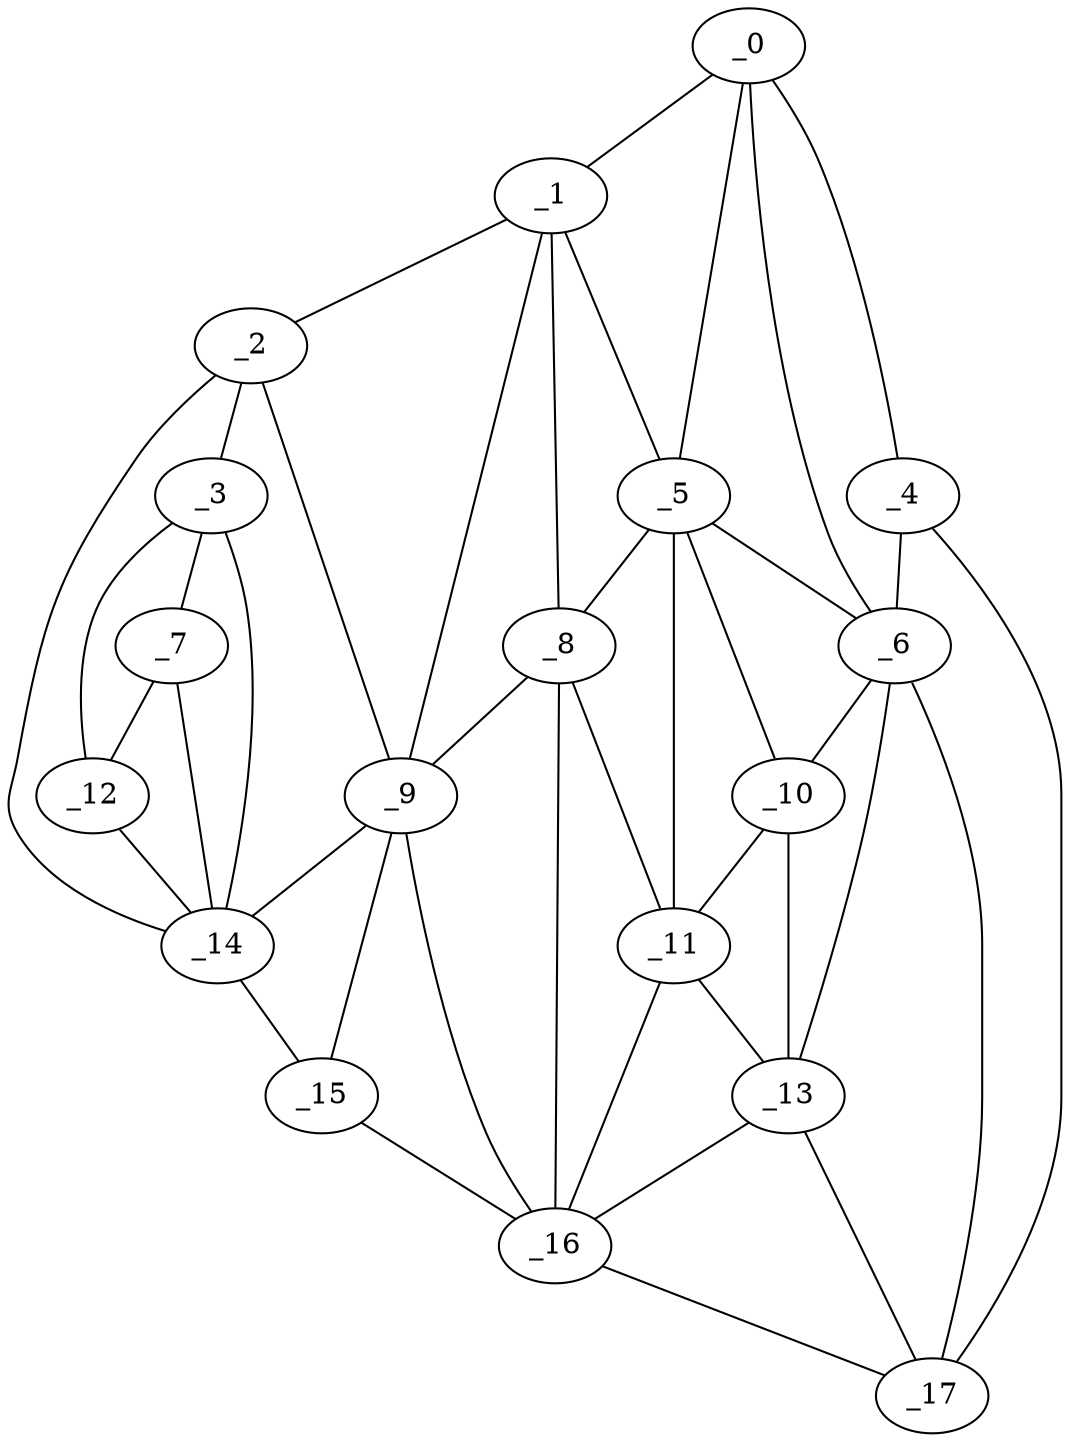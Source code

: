 graph "obj33__120.gxl" {
	_0	 [x=49,
		y=125];
	_1	 [x=51,
		y=56];
	_0 -- _1	 [valence=1];
	_4	 [x=55,
		y=125];
	_0 -- _4	 [valence=1];
	_5	 [x=65,
		y=101];
	_0 -- _5	 [valence=1];
	_6	 [x=65,
		y=111];
	_0 -- _6	 [valence=1];
	_2	 [x=52,
		y=50];
	_1 -- _2	 [valence=1];
	_1 -- _5	 [valence=2];
	_8	 [x=67,
		y=83];
	_1 -- _8	 [valence=2];
	_9	 [x=69,
		y=69];
	_1 -- _9	 [valence=1];
	_3	 [x=55,
		y=35];
	_2 -- _3	 [valence=1];
	_2 -- _9	 [valence=2];
	_14	 [x=80,
		y=46];
	_2 -- _14	 [valence=1];
	_7	 [x=66,
		y=2];
	_3 -- _7	 [valence=1];
	_12	 [x=76,
		y=34];
	_3 -- _12	 [valence=2];
	_3 -- _14	 [valence=2];
	_4 -- _6	 [valence=2];
	_17	 [x=80,
		y=116];
	_4 -- _17	 [valence=1];
	_5 -- _6	 [valence=2];
	_5 -- _8	 [valence=1];
	_10	 [x=73,
		y=102];
	_5 -- _10	 [valence=2];
	_11	 [x=75,
		y=92];
	_5 -- _11	 [valence=2];
	_6 -- _10	 [valence=1];
	_13	 [x=79,
		y=108];
	_6 -- _13	 [valence=2];
	_6 -- _17	 [valence=2];
	_7 -- _12	 [valence=1];
	_7 -- _14	 [valence=1];
	_8 -- _9	 [valence=2];
	_8 -- _11	 [valence=2];
	_16	 [x=80,
		y=84];
	_8 -- _16	 [valence=2];
	_9 -- _14	 [valence=1];
	_15	 [x=80,
		y=63];
	_9 -- _15	 [valence=2];
	_9 -- _16	 [valence=2];
	_10 -- _11	 [valence=2];
	_10 -- _13	 [valence=1];
	_11 -- _13	 [valence=2];
	_11 -- _16	 [valence=1];
	_12 -- _14	 [valence=2];
	_13 -- _16	 [valence=2];
	_13 -- _17	 [valence=2];
	_14 -- _15	 [valence=1];
	_15 -- _16	 [valence=1];
	_16 -- _17	 [valence=1];
}
